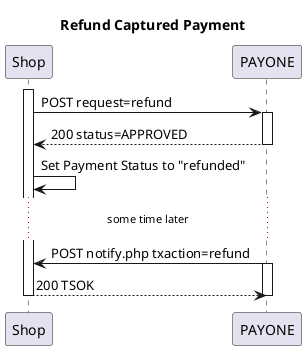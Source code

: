 @startuml
title Refund Captured Payment

participant Shop
participant PAYONE

activate Shop

Shop -> PAYONE: POST request=refund
activate PAYONE
PAYONE --> Shop: 200 status=APPROVED
deactivate PAYONE
Shop -> Shop: Set Payment Status to "refunded"

...some time later...

PAYONE -> Shop: POST notify.php txaction=refund
activate PAYONE
Shop --> PAYONE: 200 TSOK
deactivate PAYONE

deactivate Shop

@enduml
